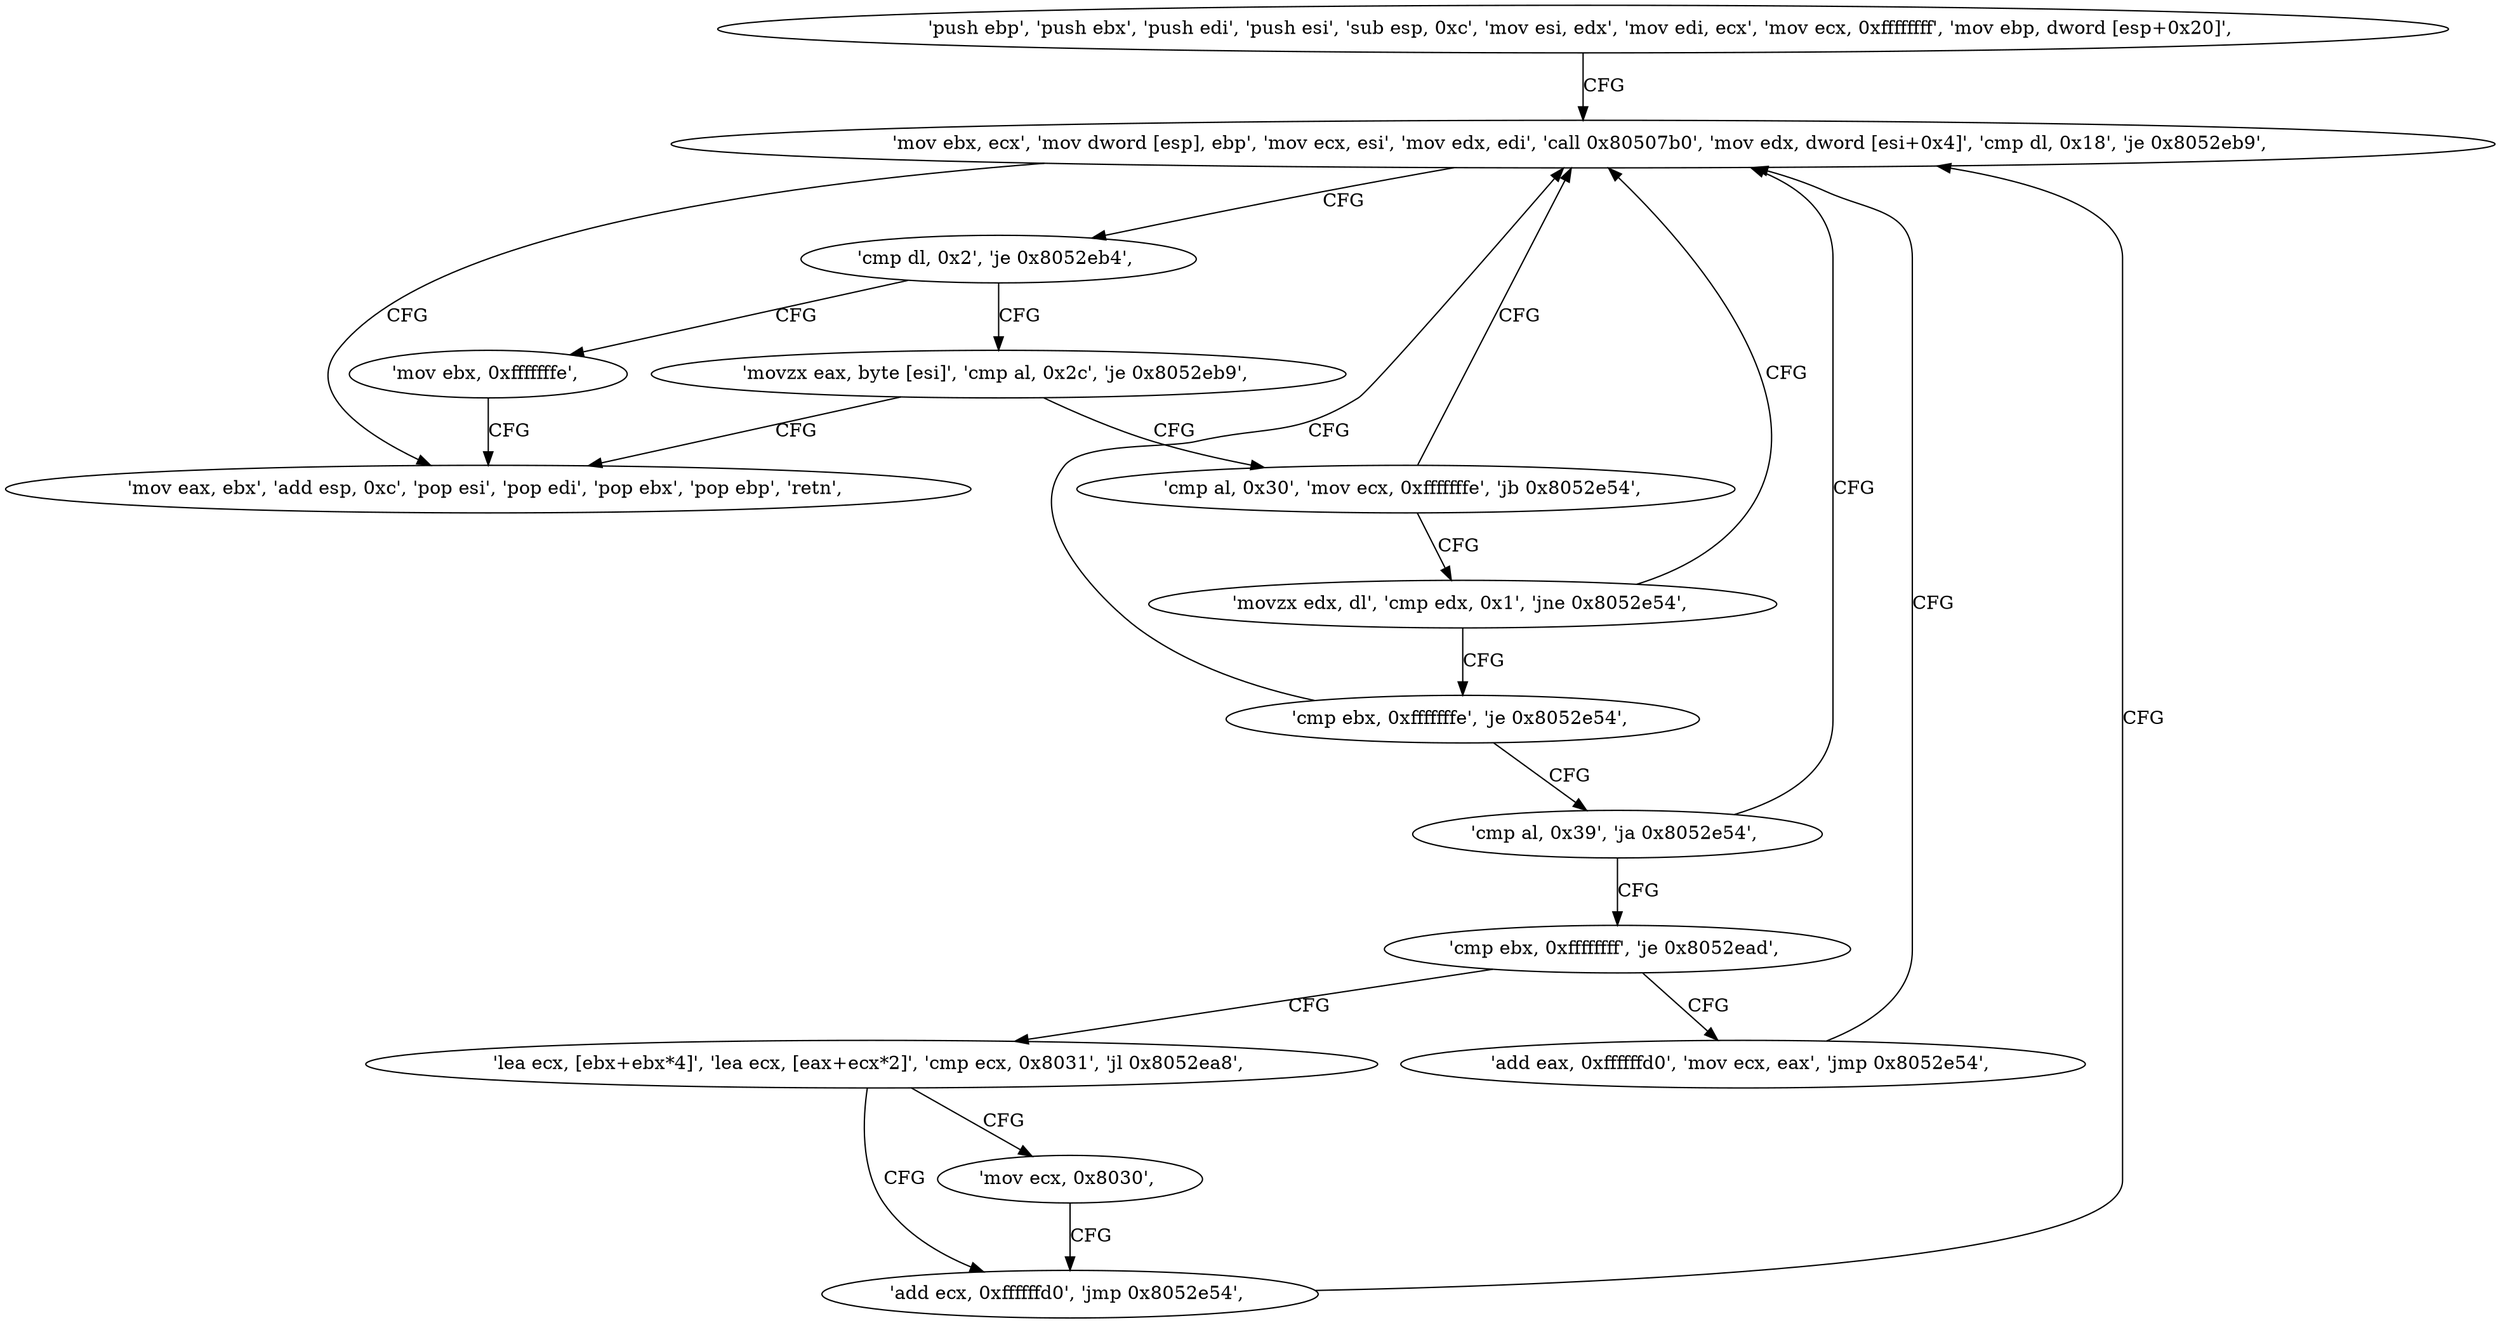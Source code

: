 digraph "func" {
"134557248" [label = "'push ebp', 'push ebx', 'push edi', 'push esi', 'sub esp, 0xc', 'mov esi, edx', 'mov edi, ecx', 'mov ecx, 0xffffffff', 'mov ebp, dword [esp+0x20]', " ]
"134557268" [label = "'mov ebx, ecx', 'mov dword [esp], ebp', 'mov ecx, esi', 'mov edx, edi', 'call 0x80507b0', 'mov edx, dword [esi+0x4]', 'cmp dl, 0x18', 'je 0x8052eb9', " ]
"134557369" [label = "'mov eax, ebx', 'add esp, 0xc', 'pop esi', 'pop edi', 'pop ebx', 'pop ebp', 'retn', " ]
"134557290" [label = "'cmp dl, 0x2', 'je 0x8052eb4', " ]
"134557364" [label = "'mov ebx, 0xfffffffe', " ]
"134557295" [label = "'movzx eax, byte [esi]', 'cmp al, 0x2c', 'je 0x8052eb9', " ]
"134557302" [label = "'cmp al, 0x30', 'mov ecx, 0xfffffffe', 'jb 0x8052e54', " ]
"134557311" [label = "'movzx edx, dl', 'cmp edx, 0x1', 'jne 0x8052e54', " ]
"134557319" [label = "'cmp ebx, 0xfffffffe', 'je 0x8052e54', " ]
"134557324" [label = "'cmp al, 0x39', 'ja 0x8052e54', " ]
"134557328" [label = "'cmp ebx, 0xffffffff', 'je 0x8052ead', " ]
"134557357" [label = "'add eax, 0xffffffd0', 'mov ecx, eax', 'jmp 0x8052e54', " ]
"134557333" [label = "'lea ecx, [ebx+ebx*4]', 'lea ecx, [eax+ecx*2]', 'cmp ecx, 0x8031', 'jl 0x8052ea8', " ]
"134557352" [label = "'add ecx, 0xffffffd0', 'jmp 0x8052e54', " ]
"134557347" [label = "'mov ecx, 0x8030', " ]
"134557248" -> "134557268" [ label = "CFG" ]
"134557268" -> "134557369" [ label = "CFG" ]
"134557268" -> "134557290" [ label = "CFG" ]
"134557290" -> "134557364" [ label = "CFG" ]
"134557290" -> "134557295" [ label = "CFG" ]
"134557364" -> "134557369" [ label = "CFG" ]
"134557295" -> "134557369" [ label = "CFG" ]
"134557295" -> "134557302" [ label = "CFG" ]
"134557302" -> "134557268" [ label = "CFG" ]
"134557302" -> "134557311" [ label = "CFG" ]
"134557311" -> "134557268" [ label = "CFG" ]
"134557311" -> "134557319" [ label = "CFG" ]
"134557319" -> "134557268" [ label = "CFG" ]
"134557319" -> "134557324" [ label = "CFG" ]
"134557324" -> "134557268" [ label = "CFG" ]
"134557324" -> "134557328" [ label = "CFG" ]
"134557328" -> "134557357" [ label = "CFG" ]
"134557328" -> "134557333" [ label = "CFG" ]
"134557357" -> "134557268" [ label = "CFG" ]
"134557333" -> "134557352" [ label = "CFG" ]
"134557333" -> "134557347" [ label = "CFG" ]
"134557352" -> "134557268" [ label = "CFG" ]
"134557347" -> "134557352" [ label = "CFG" ]
}
